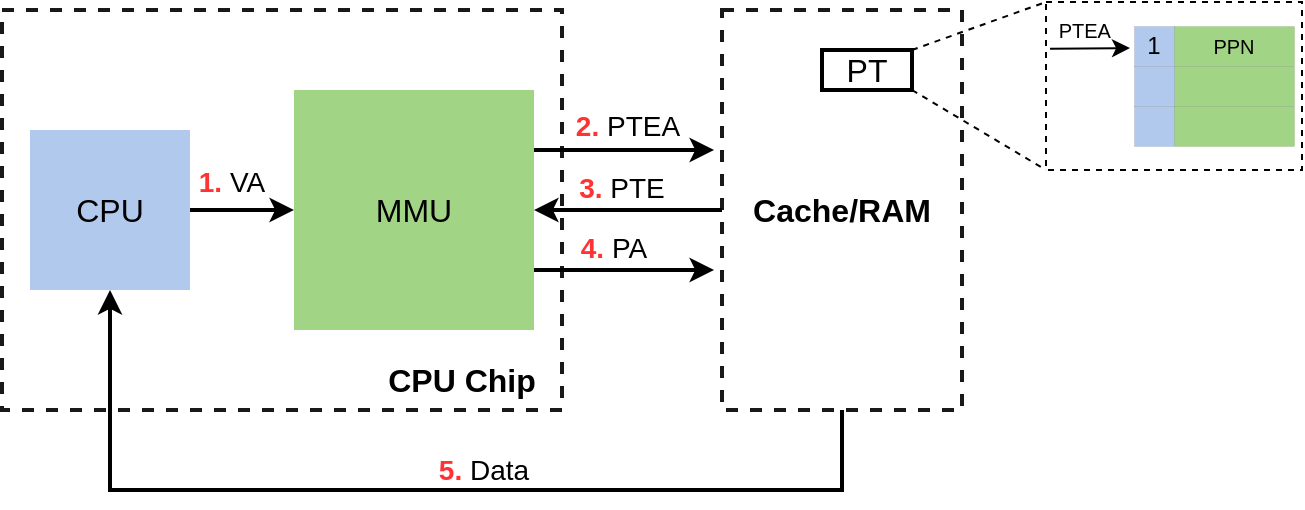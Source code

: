 <mxfile version="20.8.16" type="device"><diagram name="第 1 页" id="PvVOaXKdBeCxLKGY2sye"><mxGraphModel dx="1156" dy="787" grid="1" gridSize="10" guides="1" tooltips="1" connect="1" arrows="1" fold="1" page="1" pageScale="1" pageWidth="1169" pageHeight="827" math="0" shadow="0"><root><mxCell id="0"/><mxCell id="1" parent="0"/><mxCell id="Yb5PsAybkle2PFlMGV0v-25" value="" style="rounded=0;whiteSpace=wrap;html=1;strokeColor=default;strokeWidth=0;fontSize=16;fontColor=#FF3333;fillColor=#97D077;opacity=90;" parent="1" vertex="1"><mxGeometry x="786" y="148" width="60" height="20" as="geometry"/></mxCell><mxCell id="Yb5PsAybkle2PFlMGV0v-36" value="" style="rounded=0;whiteSpace=wrap;html=1;strokeColor=default;strokeWidth=1;fontSize=10;fontColor=#000000;fillColor=none;dashed=1;" parent="1" vertex="1"><mxGeometry x="722" y="116" width="128" height="84" as="geometry"/></mxCell><mxCell id="Yb5PsAybkle2PFlMGV0v-1" value="" style="rounded=0;whiteSpace=wrap;html=1;fillColor=none;strokeColor=default;dashed=1;opacity=90;strokeWidth=2;" parent="1" vertex="1"><mxGeometry x="200" y="120" width="280" height="200" as="geometry"/></mxCell><mxCell id="Yb5PsAybkle2PFlMGV0v-7" style="edgeStyle=orthogonalEdgeStyle;rounded=0;orthogonalLoop=1;jettySize=auto;html=1;fontSize=18;fontColor=#FFFFFF;strokeWidth=2;" parent="1" source="Yb5PsAybkle2PFlMGV0v-3" target="Yb5PsAybkle2PFlMGV0v-4" edge="1"><mxGeometry relative="1" as="geometry"/></mxCell><mxCell id="Yb5PsAybkle2PFlMGV0v-3" value="CPU" style="whiteSpace=wrap;html=1;aspect=fixed;strokeColor=none;fillColor=#A9C4EB;opacity=90;fontSize=16;" parent="1" vertex="1"><mxGeometry x="214" y="180" width="80" height="80" as="geometry"/></mxCell><mxCell id="Yb5PsAybkle2PFlMGV0v-10" style="edgeStyle=orthogonalEdgeStyle;rounded=0;orthogonalLoop=1;jettySize=auto;html=1;exitX=1;exitY=0.25;exitDx=0;exitDy=0;entryX=-0.033;entryY=0.35;entryDx=0;entryDy=0;entryPerimeter=0;fontSize=16;fontColor=#000000;strokeWidth=2;" parent="1" source="Yb5PsAybkle2PFlMGV0v-4" target="Yb5PsAybkle2PFlMGV0v-9" edge="1"><mxGeometry relative="1" as="geometry"/></mxCell><mxCell id="Yb5PsAybkle2PFlMGV0v-16" style="edgeStyle=orthogonalEdgeStyle;rounded=0;orthogonalLoop=1;jettySize=auto;html=1;exitX=1;exitY=0.75;exitDx=0;exitDy=0;entryX=-0.033;entryY=0.65;entryDx=0;entryDy=0;entryPerimeter=0;fontSize=16;fontColor=#FF3333;strokeWidth=2;" parent="1" source="Yb5PsAybkle2PFlMGV0v-4" target="Yb5PsAybkle2PFlMGV0v-9" edge="1"><mxGeometry relative="1" as="geometry"/></mxCell><mxCell id="Yb5PsAybkle2PFlMGV0v-4" value="MMU" style="rounded=0;whiteSpace=wrap;html=1;strokeColor=none;fontSize=16;fillColor=#97D077;opacity=90;" parent="1" vertex="1"><mxGeometry x="346" y="160" width="120" height="120" as="geometry"/></mxCell><mxCell id="Yb5PsAybkle2PFlMGV0v-5" value="CPU Chip" style="text;html=1;strokeColor=none;fillColor=none;align=center;verticalAlign=middle;whiteSpace=wrap;rounded=0;fontSize=16;fontColor=#000000;fontStyle=1" parent="1" vertex="1"><mxGeometry x="380" y="290" width="100" height="30" as="geometry"/></mxCell><mxCell id="Yb5PsAybkle2PFlMGV0v-8" value="&lt;font color=&quot;#ff3333&quot;&gt;&lt;b&gt;1.&lt;/b&gt;&amp;nbsp;&lt;/font&gt;VA" style="text;html=1;strokeColor=none;fillColor=none;align=center;verticalAlign=middle;whiteSpace=wrap;rounded=0;fontSize=14;fontColor=#000000;" parent="1" vertex="1"><mxGeometry x="297" y="196" width="36" height="20" as="geometry"/></mxCell><mxCell id="Yb5PsAybkle2PFlMGV0v-12" style="edgeStyle=orthogonalEdgeStyle;rounded=0;orthogonalLoop=1;jettySize=auto;html=1;exitX=0;exitY=0.5;exitDx=0;exitDy=0;fontSize=16;fontColor=#FF3333;entryX=1;entryY=0.5;entryDx=0;entryDy=0;strokeWidth=2;" parent="1" source="Yb5PsAybkle2PFlMGV0v-9" target="Yb5PsAybkle2PFlMGV0v-4" edge="1"><mxGeometry relative="1" as="geometry"/></mxCell><mxCell id="Yb5PsAybkle2PFlMGV0v-18" style="edgeStyle=orthogonalEdgeStyle;rounded=0;orthogonalLoop=1;jettySize=auto;html=1;exitX=0.5;exitY=1;exitDx=0;exitDy=0;entryX=0.5;entryY=1;entryDx=0;entryDy=0;fontSize=16;fontColor=#FF3333;strokeWidth=2;" parent="1" source="Yb5PsAybkle2PFlMGV0v-9" target="Yb5PsAybkle2PFlMGV0v-3" edge="1"><mxGeometry relative="1" as="geometry"><Array as="points"><mxPoint x="620" y="360"/><mxPoint x="254" y="360"/></Array></mxGeometry></mxCell><mxCell id="Yb5PsAybkle2PFlMGV0v-9" value="Cache/RAM" style="rounded=0;whiteSpace=wrap;html=1;fillColor=none;strokeColor=default;dashed=1;opacity=90;strokeWidth=2;fontSize=16;fontStyle=1" parent="1" vertex="1"><mxGeometry x="560" y="120" width="120" height="200" as="geometry"/></mxCell><mxCell id="Yb5PsAybkle2PFlMGV0v-11" value="&lt;b&gt;&lt;font color=&quot;#ff3333&quot;&gt;2.&amp;nbsp;&lt;/font&gt;&lt;/b&gt;PTEA" style="text;html=1;strokeColor=none;fillColor=none;align=center;verticalAlign=middle;whiteSpace=wrap;rounded=0;fontSize=14;fontColor=#000000;" parent="1" vertex="1"><mxGeometry x="488" y="168" width="50" height="20" as="geometry"/></mxCell><mxCell id="Yb5PsAybkle2PFlMGV0v-13" value="&lt;b&gt;&lt;font color=&quot;#ff3333&quot;&gt;3.&amp;nbsp;&lt;/font&gt;&lt;/b&gt;PTE" style="text;html=1;strokeColor=none;fillColor=none;align=center;verticalAlign=middle;whiteSpace=wrap;rounded=0;fontSize=14;fontColor=#000000;" parent="1" vertex="1"><mxGeometry x="485" y="199" width="50" height="20" as="geometry"/></mxCell><mxCell id="Yb5PsAybkle2PFlMGV0v-17" value="&lt;b&gt;&lt;font color=&quot;#ff3333&quot;&gt;4.&amp;nbsp;&lt;/font&gt;&lt;/b&gt;PA" style="text;html=1;strokeColor=none;fillColor=none;align=center;verticalAlign=middle;whiteSpace=wrap;rounded=0;fontSize=14;fontColor=#000000;" parent="1" vertex="1"><mxGeometry x="481" y="229" width="50" height="20" as="geometry"/></mxCell><mxCell id="Yb5PsAybkle2PFlMGV0v-21" value="&lt;b&gt;&lt;font color=&quot;#ff3333&quot;&gt;5.&amp;nbsp;&lt;/font&gt;&lt;/b&gt;Data" style="text;html=1;strokeColor=none;fillColor=none;align=center;verticalAlign=middle;whiteSpace=wrap;rounded=0;fontSize=14;fontColor=#000000;" parent="1" vertex="1"><mxGeometry x="416" y="340" width="50" height="20" as="geometry"/></mxCell><mxCell id="Yb5PsAybkle2PFlMGV0v-22" value="1" style="rounded=0;whiteSpace=wrap;html=1;strokeColor=default;strokeWidth=0;fontSize=12;fontColor=#000000;fillColor=#A9C4EB;opacity=90;" parent="1" vertex="1"><mxGeometry x="766" y="128" width="20" height="20" as="geometry"/></mxCell><mxCell id="Yb5PsAybkle2PFlMGV0v-23" value="PPN" style="rounded=0;whiteSpace=wrap;html=1;strokeColor=default;strokeWidth=0;fontSize=10;fontColor=#000000;fillColor=#97D077;opacity=90;" parent="1" vertex="1"><mxGeometry x="786" y="128" width="60" height="20" as="geometry"/></mxCell><mxCell id="Yb5PsAybkle2PFlMGV0v-24" value="" style="rounded=0;whiteSpace=wrap;html=1;strokeColor=default;strokeWidth=0;fontSize=16;fontColor=#FF3333;fillColor=#A9C4EB;opacity=90;" parent="1" vertex="1"><mxGeometry x="766" y="148" width="20" height="20" as="geometry"/></mxCell><mxCell id="Yb5PsAybkle2PFlMGV0v-26" value="" style="rounded=0;whiteSpace=wrap;html=1;strokeColor=default;strokeWidth=0;fontSize=16;fontColor=#FF3333;fillColor=#A9C4EB;opacity=90;" parent="1" vertex="1"><mxGeometry x="766" y="168" width="20" height="20" as="geometry"/></mxCell><mxCell id="Yb5PsAybkle2PFlMGV0v-27" value="" style="rounded=0;whiteSpace=wrap;html=1;strokeColor=default;strokeWidth=0;fontSize=16;fontColor=#FF3333;fillColor=#97D077;opacity=90;" parent="1" vertex="1"><mxGeometry x="786" y="168" width="60" height="20" as="geometry"/></mxCell><mxCell id="Yb5PsAybkle2PFlMGV0v-37" style="edgeStyle=none;rounded=0;orthogonalLoop=1;jettySize=auto;html=1;exitX=1;exitY=0;exitDx=0;exitDy=0;entryX=0;entryY=0;entryDx=0;entryDy=0;strokeWidth=1;fontSize=10;fontColor=#000000;endArrow=none;endFill=0;dashed=1;" parent="1" source="Yb5PsAybkle2PFlMGV0v-29" target="Yb5PsAybkle2PFlMGV0v-36" edge="1"><mxGeometry relative="1" as="geometry"/></mxCell><mxCell id="Yb5PsAybkle2PFlMGV0v-38" style="edgeStyle=none;rounded=0;orthogonalLoop=1;jettySize=auto;html=1;exitX=1;exitY=1;exitDx=0;exitDy=0;entryX=0;entryY=1;entryDx=0;entryDy=0;strokeWidth=1;fontSize=10;fontColor=#000000;endArrow=none;endFill=0;dashed=1;" parent="1" source="Yb5PsAybkle2PFlMGV0v-29" target="Yb5PsAybkle2PFlMGV0v-36" edge="1"><mxGeometry relative="1" as="geometry"/></mxCell><mxCell id="Yb5PsAybkle2PFlMGV0v-29" value="PT" style="rounded=0;whiteSpace=wrap;html=1;strokeColor=default;strokeWidth=2;fontSize=16;fontColor=#000000;fillColor=none;" parent="1" vertex="1"><mxGeometry x="610" y="140" width="45" height="20" as="geometry"/></mxCell><mxCell id="Yb5PsAybkle2PFlMGV0v-34" value="&lt;b style=&quot;font-size: 10px;&quot;&gt;&lt;font color=&quot;#ff3333&quot; style=&quot;font-size: 10px;&quot;&gt;&amp;nbsp;&lt;/font&gt;&lt;/b&gt;PTEA" style="text;html=1;strokeColor=none;fillColor=none;align=center;verticalAlign=middle;whiteSpace=wrap;rounded=0;fontSize=10;fontColor=#000000;" parent="1" vertex="1"><mxGeometry x="725" y="121" width="30" height="18" as="geometry"/></mxCell><mxCell id="Yb5PsAybkle2PFlMGV0v-35" value="" style="endArrow=classic;html=1;rounded=0;strokeWidth=1;fontSize=10;fontColor=#000000;" parent="1" edge="1"><mxGeometry width="50" height="50" relative="1" as="geometry"><mxPoint x="724" y="139.43" as="sourcePoint"/><mxPoint x="764" y="139" as="targetPoint"/></mxGeometry></mxCell></root></mxGraphModel></diagram></mxfile>